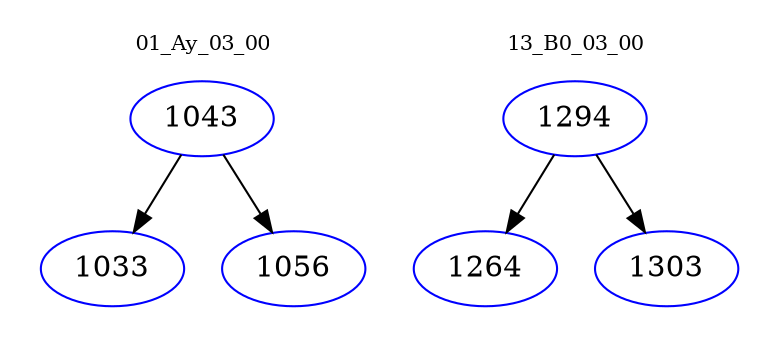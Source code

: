 digraph{
subgraph cluster_0 {
color = white
label = "01_Ay_03_00";
fontsize=10;
T0_1043 [label="1043", color="blue"]
T0_1043 -> T0_1033 [color="black"]
T0_1033 [label="1033", color="blue"]
T0_1043 -> T0_1056 [color="black"]
T0_1056 [label="1056", color="blue"]
}
subgraph cluster_1 {
color = white
label = "13_B0_03_00";
fontsize=10;
T1_1294 [label="1294", color="blue"]
T1_1294 -> T1_1264 [color="black"]
T1_1264 [label="1264", color="blue"]
T1_1294 -> T1_1303 [color="black"]
T1_1303 [label="1303", color="blue"]
}
}
